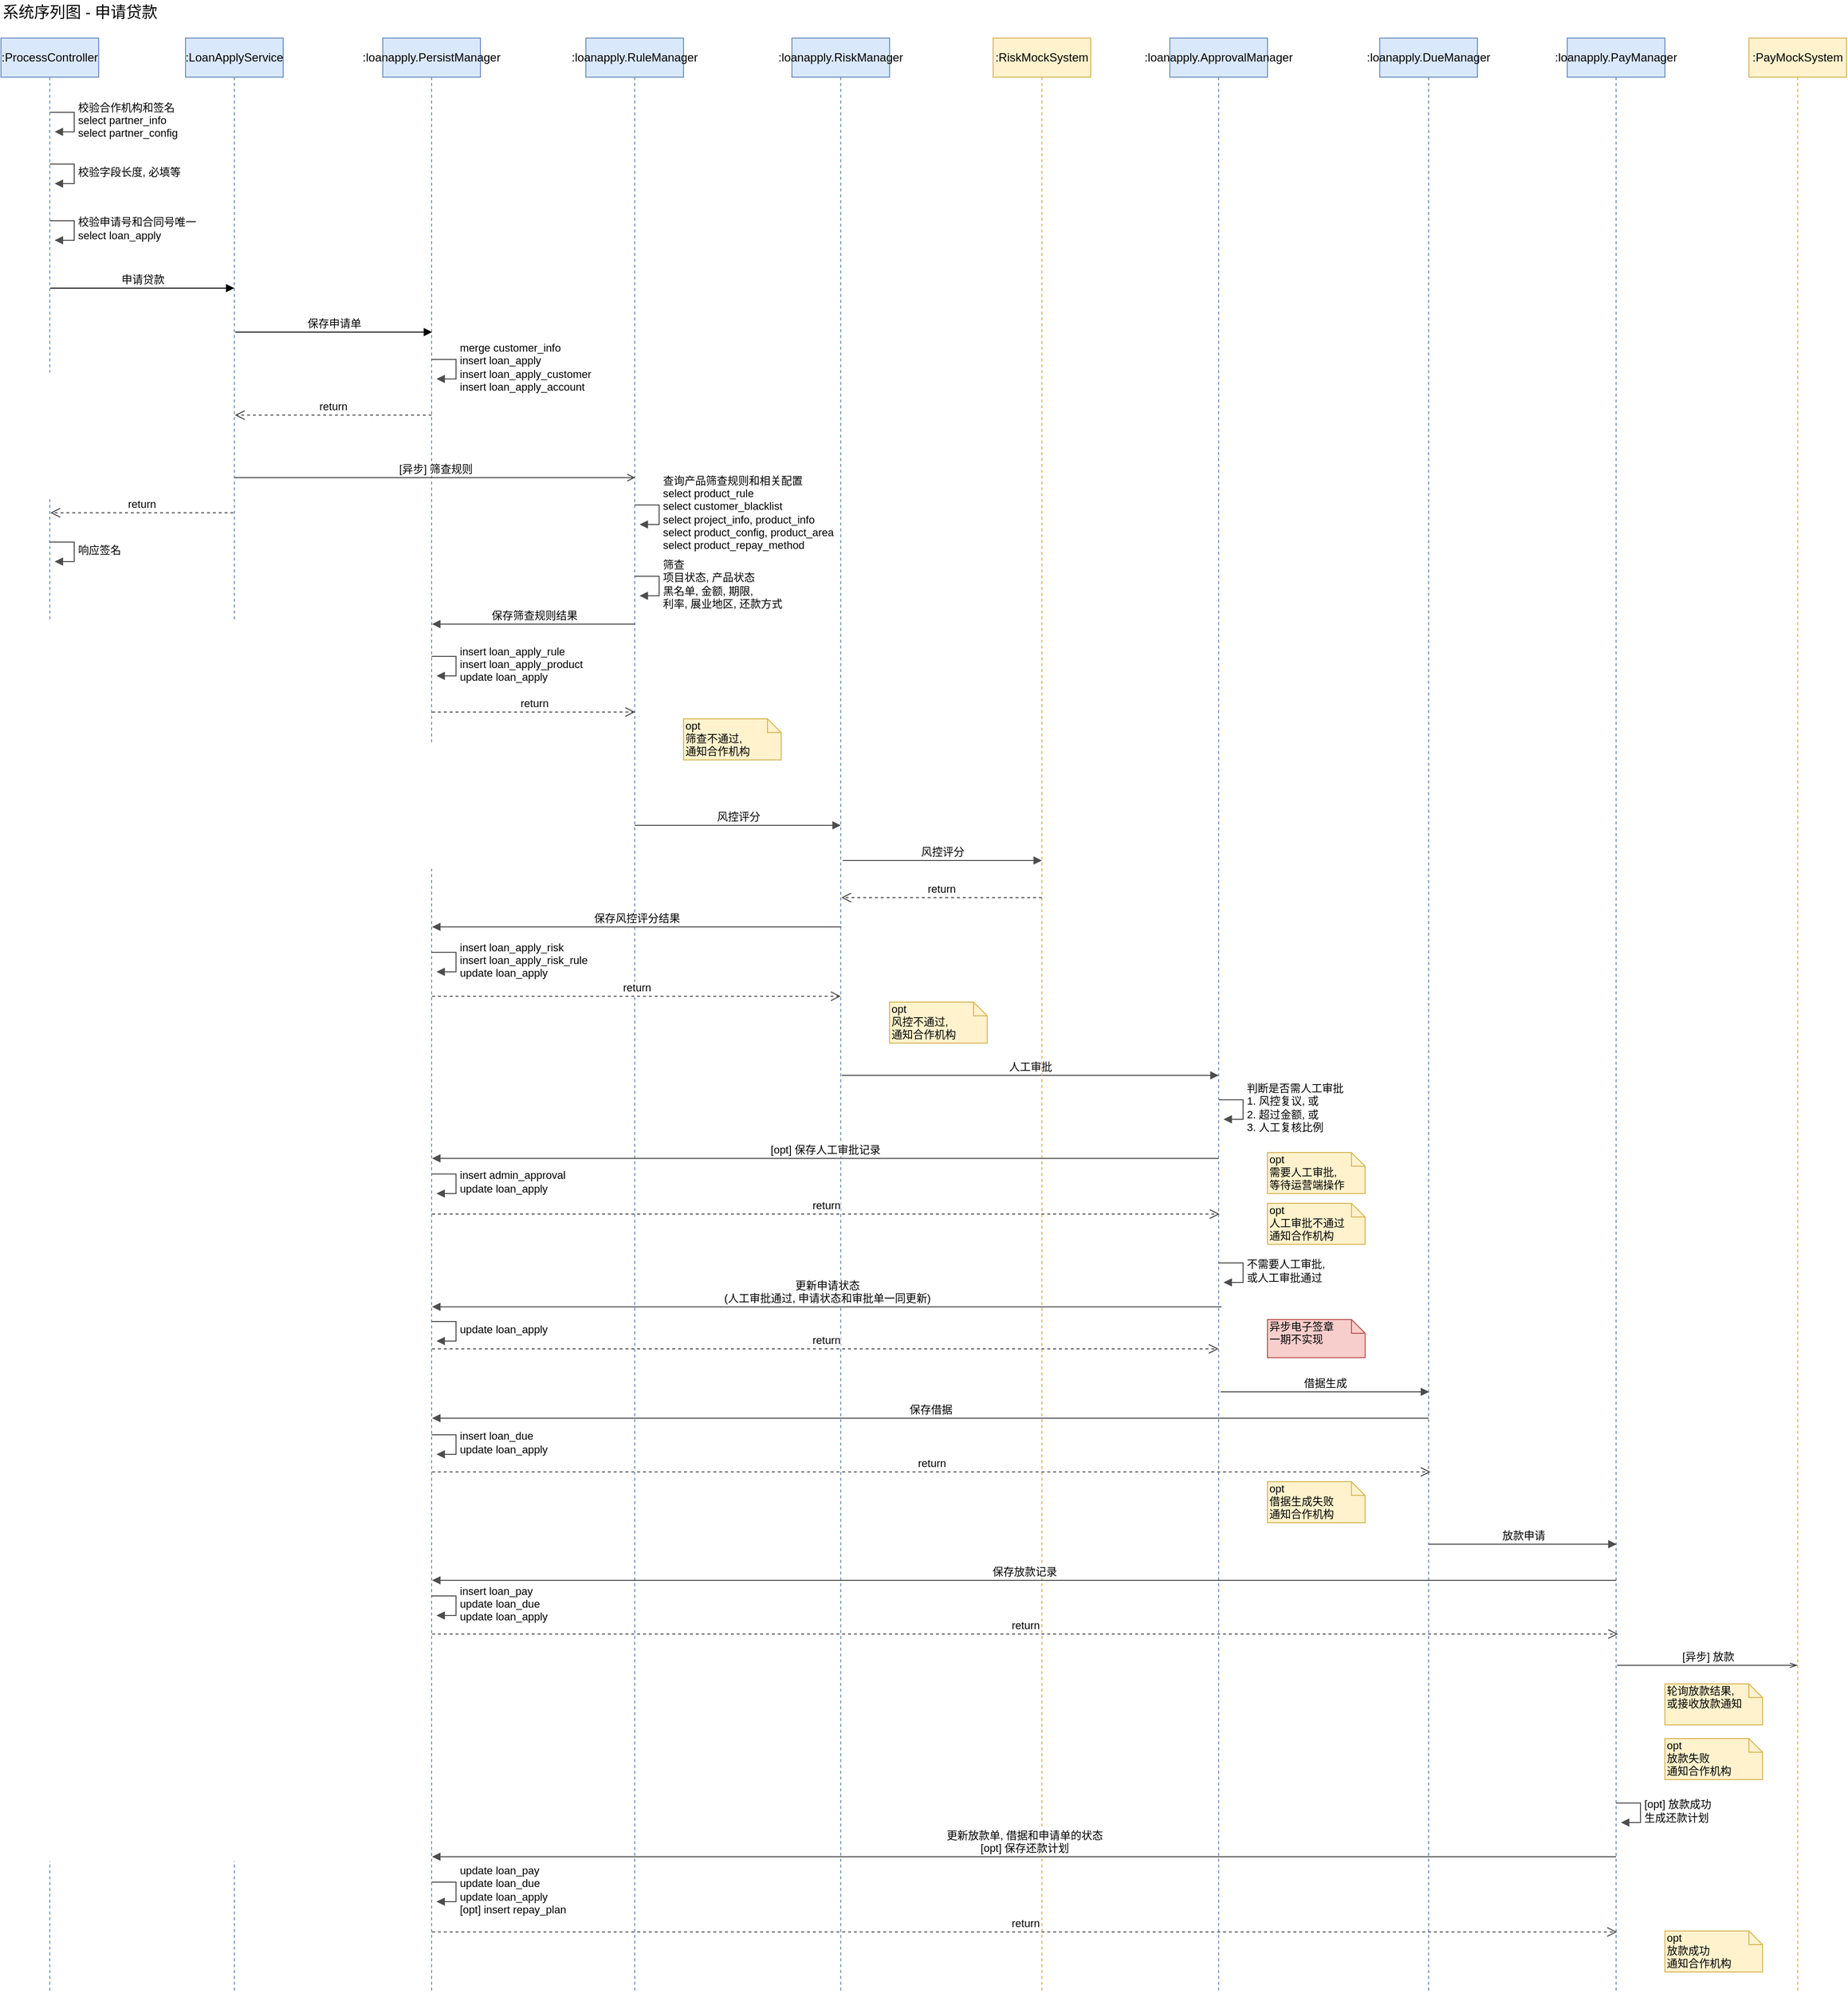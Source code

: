 <mxfile version="10.6.7" type="device"><diagram id="4yoCtLRNfwgO6EzXJ_KZ" name="07-01-系统序列图-申请贷款"><mxGraphModel dx="1266" dy="862" grid="0" gridSize="10" guides="1" tooltips="1" connect="1" arrows="1" fold="1" page="1" pageScale="1" pageWidth="1100" pageHeight="850" math="0" shadow="0"><root><mxCell id="pOaBTELvnNXMM0aSh5Vk-0"/><mxCell id="pOaBTELvnNXMM0aSh5Vk-1" parent="pOaBTELvnNXMM0aSh5Vk-0"/><mxCell id="c8W5QOXL5ackv3LYK2Cf-0" value=":ProcessController" style="shape=umlLifeline;perimeter=lifelinePerimeter;whiteSpace=wrap;html=1;container=1;collapsible=0;recursiveResize=0;outlineConnect=0;flipH=1;fillColor=#dae8fc;strokeColor=#6c8ebf;" parent="pOaBTELvnNXMM0aSh5Vk-1" vertex="1"><mxGeometry x="34" y="66" width="100" height="2000" as="geometry"/></mxCell><mxCell id="15_wjtkvlK2adaVdfR9C-4" value="校验字段长度, 必填等&lt;br&gt;" style="edgeStyle=orthogonalEdgeStyle;html=1;align=left;spacingLeft=2;endArrow=block;rounded=0;entryX=1;entryY=0;strokeColor=#4D4D4D;strokeWidth=1;fontSize=11;fontColor=#000;" parent="c8W5QOXL5ackv3LYK2Cf-0" edge="1"><mxGeometry relative="1" as="geometry"><mxPoint x="50" y="129" as="sourcePoint"/><Array as="points"><mxPoint x="75" y="129"/></Array><mxPoint x="55" y="149" as="targetPoint"/></mxGeometry></mxCell><mxCell id="RwUZ5vCO_SJ-knmPNADa-2" value="校验合作机构和签名&lt;br&gt;select partner_info&lt;br&gt;select partner_config&lt;br&gt;" style="edgeStyle=orthogonalEdgeStyle;html=1;align=left;spacingLeft=2;endArrow=block;rounded=0;entryX=1;entryY=0;strokeColor=#4D4D4D;strokeWidth=1;fontSize=11;fontColor=#000;" parent="c8W5QOXL5ackv3LYK2Cf-0" edge="1"><mxGeometry relative="1" as="geometry"><mxPoint x="50" y="76" as="sourcePoint"/><Array as="points"><mxPoint x="75" y="76"/></Array><mxPoint x="55" y="96" as="targetPoint"/></mxGeometry></mxCell><mxCell id="RwUZ5vCO_SJ-knmPNADa-5" value="校验申请号和合同号唯一&lt;br&gt;select loan_apply&lt;br&gt;" style="edgeStyle=orthogonalEdgeStyle;html=1;align=left;spacingLeft=2;endArrow=block;rounded=0;entryX=1;entryY=0;strokeColor=#4D4D4D;strokeWidth=1;fontSize=11;fontColor=#000;" parent="c8W5QOXL5ackv3LYK2Cf-0" edge="1"><mxGeometry relative="1" as="geometry"><mxPoint x="50" y="187" as="sourcePoint"/><Array as="points"><mxPoint x="75" y="187"/></Array><mxPoint x="55" y="207" as="targetPoint"/></mxGeometry></mxCell><mxCell id="FLVjIlJChFmQWjEt7yS1-18" value="响应签名" style="edgeStyle=orthogonalEdgeStyle;html=1;align=left;spacingLeft=2;endArrow=block;rounded=0;entryX=1;entryY=0;strokeColor=#4D4D4D;strokeWidth=1;fontSize=11;fontColor=#000;" parent="c8W5QOXL5ackv3LYK2Cf-0" edge="1"><mxGeometry relative="1" as="geometry"><mxPoint x="50" y="516" as="sourcePoint"/><Array as="points"><mxPoint x="75" y="516"/></Array><mxPoint x="55" y="536" as="targetPoint"/></mxGeometry></mxCell><mxCell id="15_wjtkvlK2adaVdfR9C-0" value="系统序列图 - 申请贷款" style="text;html=1;resizable=0;points=[];autosize=1;align=left;verticalAlign=top;spacingTop=-4;fontSize=16;fontColor=#000;fontStyle=0;spacingBottom=0;" parent="pOaBTELvnNXMM0aSh5Vk-1" vertex="1"><mxGeometry x="34" y="27" width="168" height="19" as="geometry"/></mxCell><mxCell id="15_wjtkvlK2adaVdfR9C-1" value=":LoanApplyService&lt;br&gt;" style="shape=umlLifeline;perimeter=lifelinePerimeter;whiteSpace=wrap;html=1;container=1;collapsible=0;recursiveResize=0;outlineConnect=0;flipH=1;fillColor=#dae8fc;strokeColor=#6c8ebf;" parent="pOaBTELvnNXMM0aSh5Vk-1" vertex="1"><mxGeometry x="223" y="66" width="100" height="2000" as="geometry"/></mxCell><mxCell id="15_wjtkvlK2adaVdfR9C-2" value=":loanapply.PersistManager&lt;br&gt;" style="shape=umlLifeline;perimeter=lifelinePerimeter;whiteSpace=wrap;html=1;container=1;collapsible=0;recursiveResize=0;outlineConnect=0;flipH=1;fillColor=#dae8fc;strokeColor=#6c8ebf;" parent="pOaBTELvnNXMM0aSh5Vk-1" vertex="1"><mxGeometry x="425" y="66" width="100" height="2000" as="geometry"/></mxCell><mxCell id="FLVjIlJChFmQWjEt7yS1-10" value="&lt;span&gt;merge customer_info&lt;/span&gt;&lt;br&gt;&lt;span&gt;insert loan_apply&lt;/span&gt;&lt;br&gt;&lt;span&gt;insert loan_apply_customer&lt;/span&gt;&lt;br&gt;&lt;span&gt;insert loan_apply_account&lt;/span&gt;" style="edgeStyle=orthogonalEdgeStyle;html=1;align=left;spacingLeft=2;endArrow=block;rounded=0;entryX=1;entryY=0;strokeColor=#4D4D4D;strokeWidth=1;fontSize=11;fontColor=#000;" parent="15_wjtkvlK2adaVdfR9C-2" edge="1"><mxGeometry relative="1" as="geometry"><mxPoint x="50" y="329" as="sourcePoint"/><Array as="points"><mxPoint x="75" y="329"/></Array><mxPoint x="55" y="349" as="targetPoint"/></mxGeometry></mxCell><mxCell id="_rN0RVsfX-6F98m6QUUP-6" value="insert loan_apply_rule&lt;br&gt;insert loan_apply_product&lt;br&gt;update loan_apply&lt;br&gt;" style="edgeStyle=orthogonalEdgeStyle;html=1;align=left;spacingLeft=2;endArrow=block;rounded=0;entryX=1;entryY=0;strokeColor=#4D4D4D;strokeWidth=1;fontSize=11;fontColor=#000;" parent="15_wjtkvlK2adaVdfR9C-2" edge="1"><mxGeometry relative="1" as="geometry"><mxPoint x="50" y="633" as="sourcePoint"/><Array as="points"><mxPoint x="75" y="633"/></Array><mxPoint x="55" y="653" as="targetPoint"/></mxGeometry></mxCell><mxCell id="DfZKus4ctXyiUPSVZCM2-8" value="insert loan_apply_risk&lt;br&gt;insert loan_apply_risk_rule&lt;br&gt;update loan_apply&lt;br&gt;" style="edgeStyle=orthogonalEdgeStyle;html=1;align=left;spacingLeft=2;endArrow=block;rounded=0;entryX=1;entryY=0;strokeColor=#4D4D4D;strokeWidth=1;fontSize=11;fontColor=#000;" parent="15_wjtkvlK2adaVdfR9C-2" edge="1"><mxGeometry relative="1" as="geometry"><mxPoint x="50" y="936" as="sourcePoint"/><Array as="points"><mxPoint x="75" y="936"/></Array><mxPoint x="55" y="956" as="targetPoint"/></mxGeometry></mxCell><mxCell id="GtjM0qL3-iFIbyWaUHvq-6" value="insert admin_approval&lt;br&gt;update loan_apply&lt;br&gt;" style="edgeStyle=orthogonalEdgeStyle;html=1;align=left;spacingLeft=2;endArrow=block;rounded=0;entryX=1;entryY=0;strokeColor=#4D4D4D;strokeWidth=1;fontSize=11;fontColor=#000;" parent="15_wjtkvlK2adaVdfR9C-2" edge="1"><mxGeometry relative="1" as="geometry"><mxPoint x="50" y="1163" as="sourcePoint"/><Array as="points"><mxPoint x="75" y="1163"/></Array><mxPoint x="55" y="1183" as="targetPoint"/></mxGeometry></mxCell><mxCell id="GtjM0qL3-iFIbyWaUHvq-14" value="update loan_apply" style="edgeStyle=orthogonalEdgeStyle;html=1;align=left;spacingLeft=2;endArrow=block;rounded=0;entryX=1;entryY=0;strokeColor=#4D4D4D;strokeWidth=1;fontSize=11;fontColor=#000;" parent="15_wjtkvlK2adaVdfR9C-2" edge="1"><mxGeometry relative="1" as="geometry"><mxPoint x="50" y="1314" as="sourcePoint"/><Array as="points"><mxPoint x="75" y="1314"/></Array><mxPoint x="55" y="1334" as="targetPoint"/></mxGeometry></mxCell><mxCell id="GtjM0qL3-iFIbyWaUHvq-26" value="insert loan_due&lt;br&gt;update loan_apply&lt;br&gt;" style="edgeStyle=orthogonalEdgeStyle;html=1;align=left;spacingLeft=2;endArrow=block;rounded=0;entryX=1;entryY=0;strokeColor=#4D4D4D;strokeWidth=1;fontSize=11;fontColor=#000;" parent="15_wjtkvlK2adaVdfR9C-2" edge="1"><mxGeometry relative="1" as="geometry"><mxPoint x="50" y="1430" as="sourcePoint"/><Array as="points"><mxPoint x="75" y="1430"/></Array><mxPoint x="55" y="1450" as="targetPoint"/></mxGeometry></mxCell><mxCell id="GtjM0qL3-iFIbyWaUHvq-38" value="insert loan_pay&lt;br&gt;update loan_due&lt;br&gt;update loan_apply&lt;br&gt;" style="edgeStyle=orthogonalEdgeStyle;html=1;align=left;spacingLeft=2;endArrow=block;rounded=0;entryX=1;entryY=0;strokeColor=#4D4D4D;strokeWidth=1;fontSize=11;fontColor=#000;" parent="15_wjtkvlK2adaVdfR9C-2" edge="1"><mxGeometry relative="1" as="geometry"><mxPoint x="50" y="1595" as="sourcePoint"/><Array as="points"><mxPoint x="75" y="1595"/></Array><mxPoint x="55" y="1615" as="targetPoint"/></mxGeometry></mxCell><mxCell id="GtjM0qL3-iFIbyWaUHvq-54" value="update loan_pay&lt;br&gt;update loan_due&lt;br&gt;update loan_apply&lt;br&gt;[opt] insert repay_plan&lt;br&gt;" style="edgeStyle=orthogonalEdgeStyle;html=1;align=left;spacingLeft=2;endArrow=block;rounded=0;entryX=1;entryY=0;strokeColor=#4D4D4D;strokeWidth=1;fontSize=11;fontColor=#000;" parent="15_wjtkvlK2adaVdfR9C-2" edge="1"><mxGeometry relative="1" as="geometry"><mxPoint x="50" y="1888" as="sourcePoint"/><Array as="points"><mxPoint x="75" y="1888"/></Array><mxPoint x="55" y="1908" as="targetPoint"/></mxGeometry></mxCell><mxCell id="FLVjIlJChFmQWjEt7yS1-0" value="申请贷款" style="html=1;verticalAlign=bottom;endArrow=block;" parent="pOaBTELvnNXMM0aSh5Vk-1" source="c8W5QOXL5ackv3LYK2Cf-0" target="15_wjtkvlK2adaVdfR9C-1" edge="1"><mxGeometry width="80" relative="1" as="geometry"><mxPoint x="85" y="144" as="sourcePoint"/><mxPoint x="257.5" y="144" as="targetPoint"/><Array as="points"><mxPoint x="197" y="322"/></Array></mxGeometry></mxCell><mxCell id="FLVjIlJChFmQWjEt7yS1-1" value="保存申请单&lt;br&gt;" style="html=1;verticalAlign=bottom;endArrow=block;" parent="pOaBTELvnNXMM0aSh5Vk-1" edge="1"><mxGeometry width="80" relative="1" as="geometry"><mxPoint x="274" y="367" as="sourcePoint"/><mxPoint x="475.5" y="367" as="targetPoint"/><Array as="points"><mxPoint x="314" y="367"/></Array></mxGeometry></mxCell><mxCell id="FLVjIlJChFmQWjEt7yS1-2" value=":loanapply.RuleManager&lt;br&gt;" style="shape=umlLifeline;perimeter=lifelinePerimeter;whiteSpace=wrap;html=1;container=1;collapsible=0;recursiveResize=0;outlineConnect=0;flipH=1;fillColor=#dae8fc;strokeColor=#6c8ebf;" parent="pOaBTELvnNXMM0aSh5Vk-1" vertex="1"><mxGeometry x="633" y="66" width="100" height="2000" as="geometry"/></mxCell><mxCell id="FLVjIlJChFmQWjEt7yS1-20" value="查询产品筛查规则和相关配置&lt;br&gt;select product_rule&lt;br&gt;select customer_blacklist&lt;br&gt;select project_info, product_info&lt;br&gt;select product_config, product_area&lt;br&gt;select product_repay_method&lt;br&gt;" style="edgeStyle=orthogonalEdgeStyle;html=1;align=left;spacingLeft=2;endArrow=block;rounded=0;entryX=1;entryY=0;strokeColor=#4D4D4D;strokeWidth=1;fontSize=11;fontColor=#000;" parent="FLVjIlJChFmQWjEt7yS1-2" edge="1"><mxGeometry relative="1" as="geometry"><mxPoint x="50" y="478" as="sourcePoint"/><Array as="points"><mxPoint x="75" y="478"/></Array><mxPoint x="55" y="498" as="targetPoint"/></mxGeometry></mxCell><mxCell id="_rN0RVsfX-6F98m6QUUP-1" value="筛查&lt;br&gt;项目状态, 产品状态&lt;br&gt;黑名单, 金额, 期限,&lt;br&gt;利率, 展业地区, 还款方式&lt;br&gt;" style="edgeStyle=orthogonalEdgeStyle;html=1;align=left;spacingLeft=2;endArrow=block;rounded=0;entryX=1;entryY=0;strokeColor=#4D4D4D;strokeWidth=1;fontSize=11;fontColor=#000;" parent="FLVjIlJChFmQWjEt7yS1-2" edge="1"><mxGeometry relative="1" as="geometry"><mxPoint x="50" y="551" as="sourcePoint"/><Array as="points"><mxPoint x="75" y="551"/></Array><mxPoint x="55" y="571" as="targetPoint"/></mxGeometry></mxCell><mxCell id="DfZKus4ctXyiUPSVZCM2-0" value="风控评分" style="html=1;verticalAlign=bottom;endArrow=block;strokeColor=#4D4D4D;strokeWidth=1;fontSize=11;fontColor=#000;align=center;" parent="FLVjIlJChFmQWjEt7yS1-2" target="_rN0RVsfX-6F98m6QUUP-8" edge="1"><mxGeometry width="80" relative="1" as="geometry"><mxPoint x="50" y="806" as="sourcePoint"/><mxPoint x="130" y="806" as="targetPoint"/></mxGeometry></mxCell><mxCell id="FLVjIlJChFmQWjEt7yS1-15" value="return" style="html=1;verticalAlign=bottom;endArrow=open;dashed=1;endSize=8;strokeColor=#4D4D4D;strokeWidth=1;fontSize=11;fontColor=#000;align=center;" parent="pOaBTELvnNXMM0aSh5Vk-1" source="15_wjtkvlK2adaVdfR9C-2" target="15_wjtkvlK2adaVdfR9C-1" edge="1"><mxGeometry relative="1" as="geometry"><mxPoint x="452" y="449" as="sourcePoint"/><mxPoint x="372" y="449" as="targetPoint"/><Array as="points"><mxPoint x="396" y="452"/></Array></mxGeometry></mxCell><mxCell id="FLVjIlJChFmQWjEt7yS1-14" value="[异步] 筛查规则" style="html=1;verticalAlign=bottom;endArrow=open;strokeColor=#4D4D4D;strokeWidth=1;fontSize=11;fontColor=#000;align=center;endFill=0;" parent="pOaBTELvnNXMM0aSh5Vk-1" edge="1"><mxGeometry width="80" relative="1" as="geometry"><mxPoint x="273.5" y="516" as="sourcePoint"/><mxPoint x="683.5" y="516" as="targetPoint"/></mxGeometry></mxCell><mxCell id="FLVjIlJChFmQWjEt7yS1-16" value="return" style="html=1;verticalAlign=bottom;endArrow=open;dashed=1;endSize=8;strokeColor=#4D4D4D;strokeWidth=1;fontSize=11;fontColor=#000;align=center;" parent="pOaBTELvnNXMM0aSh5Vk-1" target="c8W5QOXL5ackv3LYK2Cf-0" edge="1"><mxGeometry relative="1" as="geometry"><mxPoint x="272" y="552" as="sourcePoint"/><mxPoint x="192" y="552" as="targetPoint"/></mxGeometry></mxCell><mxCell id="_rN0RVsfX-6F98m6QUUP-2" value="保存筛查规则结果" style="html=1;verticalAlign=bottom;endArrow=block;strokeColor=#4D4D4D;strokeWidth=1;fontSize=11;fontColor=#000;align=center;" parent="pOaBTELvnNXMM0aSh5Vk-1" edge="1"><mxGeometry width="80" relative="1" as="geometry"><mxPoint x="683.5" y="666" as="sourcePoint"/><mxPoint x="475.5" y="666" as="targetPoint"/></mxGeometry></mxCell><mxCell id="_rN0RVsfX-6F98m6QUUP-7" value="return" style="html=1;verticalAlign=bottom;endArrow=open;dashed=1;endSize=8;strokeColor=#4D4D4D;strokeWidth=1;fontSize=11;fontColor=#000;align=center;" parent="pOaBTELvnNXMM0aSh5Vk-1" edge="1"><mxGeometry relative="1" as="geometry"><mxPoint x="475.5" y="756" as="sourcePoint"/><mxPoint x="683.5" y="756" as="targetPoint"/></mxGeometry></mxCell><mxCell id="_rN0RVsfX-6F98m6QUUP-8" value=":loanapply.RiskManager&lt;br&gt;" style="shape=umlLifeline;perimeter=lifelinePerimeter;whiteSpace=wrap;html=1;container=1;collapsible=0;recursiveResize=0;outlineConnect=0;flipH=1;fillColor=#dae8fc;strokeColor=#6c8ebf;" parent="pOaBTELvnNXMM0aSh5Vk-1" vertex="1"><mxGeometry x="844" y="66" width="100" height="2000" as="geometry"/></mxCell><mxCell id="DfZKus4ctXyiUPSVZCM2-2" value="风控评分" style="html=1;verticalAlign=bottom;endArrow=block;strokeColor=#4D4D4D;strokeWidth=1;fontSize=11;fontColor=#000;align=center;" parent="_rN0RVsfX-6F98m6QUUP-8" target="DfZKus4ctXyiUPSVZCM2-1" edge="1"><mxGeometry width="80" relative="1" as="geometry"><mxPoint x="52" y="842" as="sourcePoint"/><mxPoint x="132" y="842" as="targetPoint"/></mxGeometry></mxCell><mxCell id="DfZKus4ctXyiUPSVZCM2-9" value="return" style="html=1;verticalAlign=bottom;endArrow=open;dashed=1;endSize=8;strokeColor=#4D4D4D;strokeWidth=1;fontSize=11;fontColor=#000;align=center;" parent="_rN0RVsfX-6F98m6QUUP-8" edge="1"><mxGeometry relative="1" as="geometry"><mxPoint x="-368.5" y="981" as="sourcePoint"/><mxPoint x="50" y="981" as="targetPoint"/></mxGeometry></mxCell><mxCell id="DfZKus4ctXyiUPSVZCM2-12" value="人工审批" style="html=1;verticalAlign=bottom;endArrow=block;strokeColor=#4D4D4D;strokeWidth=1;fontSize=11;fontColor=#000;align=center;" parent="_rN0RVsfX-6F98m6QUUP-8" target="DfZKus4ctXyiUPSVZCM2-11" edge="1"><mxGeometry width="80" relative="1" as="geometry"><mxPoint x="51" y="1062" as="sourcePoint"/><mxPoint x="131" y="1062" as="targetPoint"/></mxGeometry></mxCell><mxCell id="_rN0RVsfX-6F98m6QUUP-13" value="opt&lt;br&gt;筛查不通过,&lt;br&gt;通知合作机构&lt;br&gt;" style="shape=note;whiteSpace=wrap;html=1;size=14;verticalAlign=top;align=left;spacingTop=-6;rounded=0;strokeColor=#d6b656;fillColor=#fff2cc;fontSize=11;" parent="pOaBTELvnNXMM0aSh5Vk-1" vertex="1"><mxGeometry x="733" y="763" width="100" height="42" as="geometry"/></mxCell><mxCell id="DfZKus4ctXyiUPSVZCM2-1" value=":RiskMockSystem&lt;br&gt;" style="shape=umlLifeline;perimeter=lifelinePerimeter;whiteSpace=wrap;html=1;container=1;collapsible=0;recursiveResize=0;outlineConnect=0;flipH=1;fillColor=#fff2cc;strokeColor=#d6b656;" parent="pOaBTELvnNXMM0aSh5Vk-1" vertex="1"><mxGeometry x="1050" y="66" width="100" height="2000" as="geometry"/></mxCell><mxCell id="DfZKus4ctXyiUPSVZCM2-3" value="return" style="html=1;verticalAlign=bottom;endArrow=open;dashed=1;endSize=8;strokeColor=#4D4D4D;strokeWidth=1;fontSize=11;fontColor=#000;align=center;" parent="pOaBTELvnNXMM0aSh5Vk-1" source="DfZKus4ctXyiUPSVZCM2-1" edge="1"><mxGeometry relative="1" as="geometry"><mxPoint x="1089" y="946" as="sourcePoint"/><mxPoint x="894.5" y="946" as="targetPoint"/></mxGeometry></mxCell><mxCell id="DfZKus4ctXyiUPSVZCM2-6" value="保存风控评分结果" style="html=1;verticalAlign=bottom;endArrow=block;strokeColor=#4D4D4D;strokeWidth=1;fontSize=11;fontColor=#000;align=center;" parent="pOaBTELvnNXMM0aSh5Vk-1" edge="1"><mxGeometry width="80" relative="1" as="geometry"><mxPoint x="894.5" y="976" as="sourcePoint"/><mxPoint x="475.5" y="976" as="targetPoint"/></mxGeometry></mxCell><mxCell id="DfZKus4ctXyiUPSVZCM2-10" value="opt&lt;br&gt;风控不通过,&lt;br&gt;通知合作机构&lt;br&gt;" style="shape=note;whiteSpace=wrap;html=1;size=14;verticalAlign=top;align=left;spacingTop=-6;rounded=0;strokeColor=#d6b656;fillColor=#fff2cc;fontSize=11;" parent="pOaBTELvnNXMM0aSh5Vk-1" vertex="1"><mxGeometry x="944" y="1053" width="100" height="42" as="geometry"/></mxCell><mxCell id="DfZKus4ctXyiUPSVZCM2-11" value=":loanapply.ApprovalManager&lt;br&gt;" style="shape=umlLifeline;perimeter=lifelinePerimeter;whiteSpace=wrap;html=1;container=1;collapsible=0;recursiveResize=0;outlineConnect=0;flipH=1;fillColor=#dae8fc;strokeColor=#6c8ebf;" parent="pOaBTELvnNXMM0aSh5Vk-1" vertex="1"><mxGeometry x="1231" y="66" width="100" height="2000" as="geometry"/></mxCell><mxCell id="DfZKus4ctXyiUPSVZCM2-14" value="判断是否需人工审批&lt;br&gt;1. 风控复议, 或&lt;br&gt;2. 超过金额, 或&lt;br&gt;3. 人工复核比例&lt;br&gt;" style="edgeStyle=orthogonalEdgeStyle;html=1;align=left;spacingLeft=2;endArrow=block;rounded=0;entryX=1;entryY=0;strokeColor=#4D4D4D;strokeWidth=1;fontSize=11;fontColor=#000;" parent="DfZKus4ctXyiUPSVZCM2-11" edge="1"><mxGeometry relative="1" as="geometry"><mxPoint x="50" y="1087" as="sourcePoint"/><Array as="points"><mxPoint x="75" y="1087"/></Array><mxPoint x="55" y="1107" as="targetPoint"/></mxGeometry></mxCell><mxCell id="GtjM0qL3-iFIbyWaUHvq-4" value="[opt] 保存人工审批记录&lt;br&gt;" style="html=1;verticalAlign=bottom;endArrow=block;strokeColor=#4D4D4D;strokeWidth=1;fontSize=11;fontColor=#000;align=center;" parent="DfZKus4ctXyiUPSVZCM2-11" target="15_wjtkvlK2adaVdfR9C-2" edge="1"><mxGeometry width="80" relative="1" as="geometry"><mxPoint x="50" y="1147" as="sourcePoint"/><mxPoint x="130" y="1147" as="targetPoint"/></mxGeometry></mxCell><mxCell id="GtjM0qL3-iFIbyWaUHvq-7" value="return" style="html=1;verticalAlign=bottom;endArrow=open;dashed=1;endSize=8;strokeColor=#4D4D4D;strokeWidth=1;fontSize=11;fontColor=#000;align=center;" parent="DfZKus4ctXyiUPSVZCM2-11" source="15_wjtkvlK2adaVdfR9C-2" edge="1"><mxGeometry relative="1" as="geometry"><mxPoint x="131" y="1204" as="sourcePoint"/><mxPoint x="51" y="1204" as="targetPoint"/></mxGeometry></mxCell><mxCell id="GtjM0qL3-iFIbyWaUHvq-11" value="不需要人工审批,&lt;br&gt;或人工审批通过&lt;br&gt;" style="edgeStyle=orthogonalEdgeStyle;html=1;align=left;spacingLeft=2;endArrow=block;rounded=0;entryX=1;entryY=0;strokeColor=#4D4D4D;strokeWidth=1;fontSize=11;fontColor=#000;" parent="DfZKus4ctXyiUPSVZCM2-11" edge="1"><mxGeometry relative="1" as="geometry"><mxPoint x="50" y="1254" as="sourcePoint"/><Array as="points"><mxPoint x="75" y="1254"/></Array><mxPoint x="55" y="1274" as="targetPoint"/></mxGeometry></mxCell><mxCell id="GtjM0qL3-iFIbyWaUHvq-12" value="更新申请状态&lt;br&gt;(人工审批通过, 申请状态和审批单一同更新)" style="html=1;verticalAlign=bottom;endArrow=block;strokeColor=#4D4D4D;strokeWidth=1;fontSize=11;fontColor=#000;align=center;" parent="DfZKus4ctXyiUPSVZCM2-11" target="15_wjtkvlK2adaVdfR9C-2" edge="1"><mxGeometry width="80" relative="1" as="geometry"><mxPoint x="53" y="1299" as="sourcePoint"/><mxPoint x="133" y="1299" as="targetPoint"/></mxGeometry></mxCell><mxCell id="GtjM0qL3-iFIbyWaUHvq-15" value="return" style="html=1;verticalAlign=bottom;endArrow=open;dashed=1;endSize=8;strokeColor=#4D4D4D;strokeWidth=1;fontSize=11;fontColor=#000;align=center;" parent="DfZKus4ctXyiUPSVZCM2-11" source="15_wjtkvlK2adaVdfR9C-2" edge="1"><mxGeometry relative="1" as="geometry"><mxPoint x="130" y="1342" as="sourcePoint"/><mxPoint x="50" y="1342" as="targetPoint"/></mxGeometry></mxCell><mxCell id="GtjM0qL3-iFIbyWaUHvq-23" value="借据生成" style="html=1;verticalAlign=bottom;endArrow=block;strokeColor=#4D4D4D;strokeWidth=1;fontSize=11;fontColor=#000;align=center;" parent="DfZKus4ctXyiUPSVZCM2-11" edge="1"><mxGeometry width="80" relative="1" as="geometry"><mxPoint x="52" y="1386" as="sourcePoint"/><mxPoint x="265.5" y="1386" as="targetPoint"/></mxGeometry></mxCell><mxCell id="GtjM0qL3-iFIbyWaUHvq-0" value="opt&lt;br&gt;需要人工审批,&lt;br&gt;等待运营端操作&lt;br&gt;" style="shape=note;whiteSpace=wrap;html=1;size=14;verticalAlign=top;align=left;spacingTop=-6;rounded=0;strokeColor=#d6b656;fillColor=#fff2cc;fontSize=11;" parent="pOaBTELvnNXMM0aSh5Vk-1" vertex="1"><mxGeometry x="1331" y="1207" width="100" height="42" as="geometry"/></mxCell><mxCell id="GtjM0qL3-iFIbyWaUHvq-3" value="opt&lt;br&gt;人工审批不通过&lt;br&gt;通知合作机构&lt;br&gt;" style="shape=note;whiteSpace=wrap;html=1;size=14;verticalAlign=top;align=left;spacingTop=-6;rounded=0;strokeColor=#d6b656;fillColor=#fff2cc;fontSize=11;" parent="pOaBTELvnNXMM0aSh5Vk-1" vertex="1"><mxGeometry x="1331" y="1259" width="100" height="42" as="geometry"/></mxCell><mxCell id="GtjM0qL3-iFIbyWaUHvq-16" value=":loanapply.DueManager&lt;br&gt;" style="shape=umlLifeline;perimeter=lifelinePerimeter;whiteSpace=wrap;html=1;container=1;collapsible=0;recursiveResize=0;outlineConnect=0;flipH=1;fillColor=#dae8fc;strokeColor=#6c8ebf;" parent="pOaBTELvnNXMM0aSh5Vk-1" vertex="1"><mxGeometry x="1446" y="66" width="100" height="2000" as="geometry"/></mxCell><mxCell id="GtjM0qL3-iFIbyWaUHvq-27" value="return" style="html=1;verticalAlign=bottom;endArrow=open;dashed=1;endSize=8;strokeColor=#4D4D4D;strokeWidth=1;fontSize=11;fontColor=#000;align=center;" parent="GtjM0qL3-iFIbyWaUHvq-16" edge="1"><mxGeometry relative="1" as="geometry"><mxPoint x="-970.5" y="1468" as="sourcePoint"/><mxPoint x="52" y="1468" as="targetPoint"/></mxGeometry></mxCell><mxCell id="GtjM0qL3-iFIbyWaUHvq-24" value="保存借据" style="html=1;verticalAlign=bottom;endArrow=block;strokeColor=#4D4D4D;strokeWidth=1;fontSize=11;fontColor=#000;align=center;" parent="pOaBTELvnNXMM0aSh5Vk-1" edge="1"><mxGeometry width="80" relative="1" as="geometry"><mxPoint x="1496" y="1479" as="sourcePoint"/><mxPoint x="475.5" y="1479" as="targetPoint"/></mxGeometry></mxCell><mxCell id="GtjM0qL3-iFIbyWaUHvq-28" value=":loanapply.PayManager&lt;br&gt;" style="shape=umlLifeline;perimeter=lifelinePerimeter;whiteSpace=wrap;html=1;container=1;collapsible=0;recursiveResize=0;outlineConnect=0;flipH=1;fillColor=#dae8fc;strokeColor=#6c8ebf;" parent="pOaBTELvnNXMM0aSh5Vk-1" vertex="1"><mxGeometry x="1638" y="66" width="100" height="2000" as="geometry"/></mxCell><mxCell id="GtjM0qL3-iFIbyWaUHvq-34" value="保存放款记录" style="html=1;verticalAlign=bottom;endArrow=block;strokeColor=#4D4D4D;strokeWidth=1;fontSize=11;fontColor=#000;align=center;" parent="GtjM0qL3-iFIbyWaUHvq-28" edge="1"><mxGeometry width="80" relative="1" as="geometry"><mxPoint x="50" y="1579" as="sourcePoint"/><mxPoint x="-1162.5" y="1579" as="targetPoint"/></mxGeometry></mxCell><mxCell id="GtjM0qL3-iFIbyWaUHvq-39" value="return" style="html=1;verticalAlign=bottom;endArrow=open;dashed=1;endSize=8;strokeColor=#4D4D4D;strokeWidth=1;fontSize=11;fontColor=#000;align=center;" parent="GtjM0qL3-iFIbyWaUHvq-28" edge="1"><mxGeometry relative="1" as="geometry"><mxPoint x="-1162.5" y="1634" as="sourcePoint"/><mxPoint x="52" y="1634" as="targetPoint"/></mxGeometry></mxCell><mxCell id="GtjM0qL3-iFIbyWaUHvq-43" value="[异步] 放款" style="html=1;verticalAlign=bottom;endArrow=openThin;strokeColor=#4D4D4D;strokeWidth=1;fontSize=11;fontColor=#000;align=center;endFill=0;" parent="GtjM0qL3-iFIbyWaUHvq-28" target="GtjM0qL3-iFIbyWaUHvq-40" edge="1"><mxGeometry width="80" relative="1" as="geometry"><mxPoint x="51" y="1666" as="sourcePoint"/><mxPoint x="131" y="1666" as="targetPoint"/></mxGeometry></mxCell><mxCell id="GtjM0qL3-iFIbyWaUHvq-48" value="更新放款单, 借据和申请单的状态&lt;br&gt;[opt] 保存还款计划&lt;br&gt;" style="html=1;verticalAlign=bottom;endArrow=block;strokeColor=#4D4D4D;strokeWidth=1;fontSize=11;fontColor=#000;align=center;" parent="GtjM0qL3-iFIbyWaUHvq-28" edge="1"><mxGeometry width="80" relative="1" as="geometry"><mxPoint x="50" y="1862" as="sourcePoint"/><mxPoint x="-1162.5" y="1862" as="targetPoint"/></mxGeometry></mxCell><mxCell id="GtjM0qL3-iFIbyWaUHvq-50" value="[opt] 放款成功&lt;br&gt;生成还款计划" style="edgeStyle=orthogonalEdgeStyle;html=1;align=left;spacingLeft=2;endArrow=block;rounded=0;entryX=1;entryY=0;strokeColor=#4D4D4D;strokeWidth=1;fontSize=11;fontColor=#000;" parent="GtjM0qL3-iFIbyWaUHvq-28" edge="1"><mxGeometry relative="1" as="geometry"><mxPoint x="50" y="1807" as="sourcePoint"/><Array as="points"><mxPoint x="75" y="1807"/></Array><mxPoint x="55" y="1827" as="targetPoint"/></mxGeometry></mxCell><mxCell id="GtjM0qL3-iFIbyWaUHvq-56" value="return" style="html=1;verticalAlign=bottom;endArrow=open;dashed=1;endSize=8;strokeColor=#4D4D4D;strokeWidth=1;fontSize=11;fontColor=#000;align=center;" parent="GtjM0qL3-iFIbyWaUHvq-28" edge="1"><mxGeometry relative="1" as="geometry"><mxPoint x="-1162.5" y="1939" as="sourcePoint"/><mxPoint x="51" y="1939" as="targetPoint"/></mxGeometry></mxCell><mxCell id="GtjM0qL3-iFIbyWaUHvq-30" value="opt&lt;br&gt;借据生成失败&lt;br&gt;通知合作机构&lt;br&gt;" style="shape=note;whiteSpace=wrap;html=1;size=14;verticalAlign=top;align=left;spacingTop=-6;rounded=0;strokeColor=#d6b656;fillColor=#fff2cc;fontSize=11;" parent="pOaBTELvnNXMM0aSh5Vk-1" vertex="1"><mxGeometry x="1331" y="1544" width="100" height="42" as="geometry"/></mxCell><mxCell id="GtjM0qL3-iFIbyWaUHvq-40" value=":PayMockSystem&lt;br&gt;" style="shape=umlLifeline;perimeter=lifelinePerimeter;whiteSpace=wrap;html=1;container=1;collapsible=0;recursiveResize=0;outlineConnect=0;flipH=1;fillColor=#fff2cc;strokeColor=#d6b656;" parent="pOaBTELvnNXMM0aSh5Vk-1" vertex="1"><mxGeometry x="1824" y="66" width="100" height="2000" as="geometry"/></mxCell><mxCell id="GtjM0qL3-iFIbyWaUHvq-44" value="轮询放款结果,&lt;br&gt;或接收放款通知" style="shape=note;whiteSpace=wrap;html=1;size=14;verticalAlign=top;align=left;spacingTop=-6;rounded=0;strokeColor=#d6b656;fillColor=#fff2cc;fontSize=11;" parent="pOaBTELvnNXMM0aSh5Vk-1" vertex="1"><mxGeometry x="1738" y="1751" width="100" height="42" as="geometry"/></mxCell><mxCell id="GtjM0qL3-iFIbyWaUHvq-47" value="opt&lt;br&gt;放款失败&lt;br&gt;通知合作机构&lt;br&gt;" style="shape=note;whiteSpace=wrap;html=1;size=14;verticalAlign=top;align=left;spacingTop=-6;rounded=0;strokeColor=#d6b656;fillColor=#fff2cc;fontSize=11;" parent="pOaBTELvnNXMM0aSh5Vk-1" vertex="1"><mxGeometry x="1738" y="1807" width="100" height="42" as="geometry"/></mxCell><mxCell id="GtjM0qL3-iFIbyWaUHvq-52" value="opt&lt;br&gt;放款成功&lt;br&gt;通知合作机构&lt;br&gt;" style="shape=note;whiteSpace=wrap;html=1;size=14;verticalAlign=top;align=left;spacingTop=-6;rounded=0;strokeColor=#d6b656;fillColor=#fff2cc;fontSize=11;" parent="pOaBTELvnNXMM0aSh5Vk-1" vertex="1"><mxGeometry x="1738" y="2004" width="100" height="42" as="geometry"/></mxCell><mxCell id="GtjM0qL3-iFIbyWaUHvq-58" value="异步电子签章&lt;br&gt;一期不实现&lt;br&gt;" style="shape=note;whiteSpace=wrap;html=1;size=14;verticalAlign=top;align=left;spacingTop=-6;rounded=0;strokeColor=#b85450;fillColor=#f8cecc;fontSize=11;" parent="pOaBTELvnNXMM0aSh5Vk-1" vertex="1"><mxGeometry x="1331" y="1378" width="100" height="39" as="geometry"/></mxCell><mxCell id="GtjM0qL3-iFIbyWaUHvq-31" value="放款申请" style="html=1;verticalAlign=bottom;endArrow=block;strokeColor=#4D4D4D;strokeWidth=1;fontSize=11;fontColor=#000;align=center;" parent="pOaBTELvnNXMM0aSh5Vk-1" edge="1"><mxGeometry width="80" relative="1" as="geometry"><mxPoint x="1496.5" y="1608" as="sourcePoint"/><mxPoint x="1688.5" y="1608" as="targetPoint"/><Array as="points"><mxPoint x="1626" y="1608"/></Array></mxGeometry></mxCell></root></mxGraphModel></diagram></mxfile>
